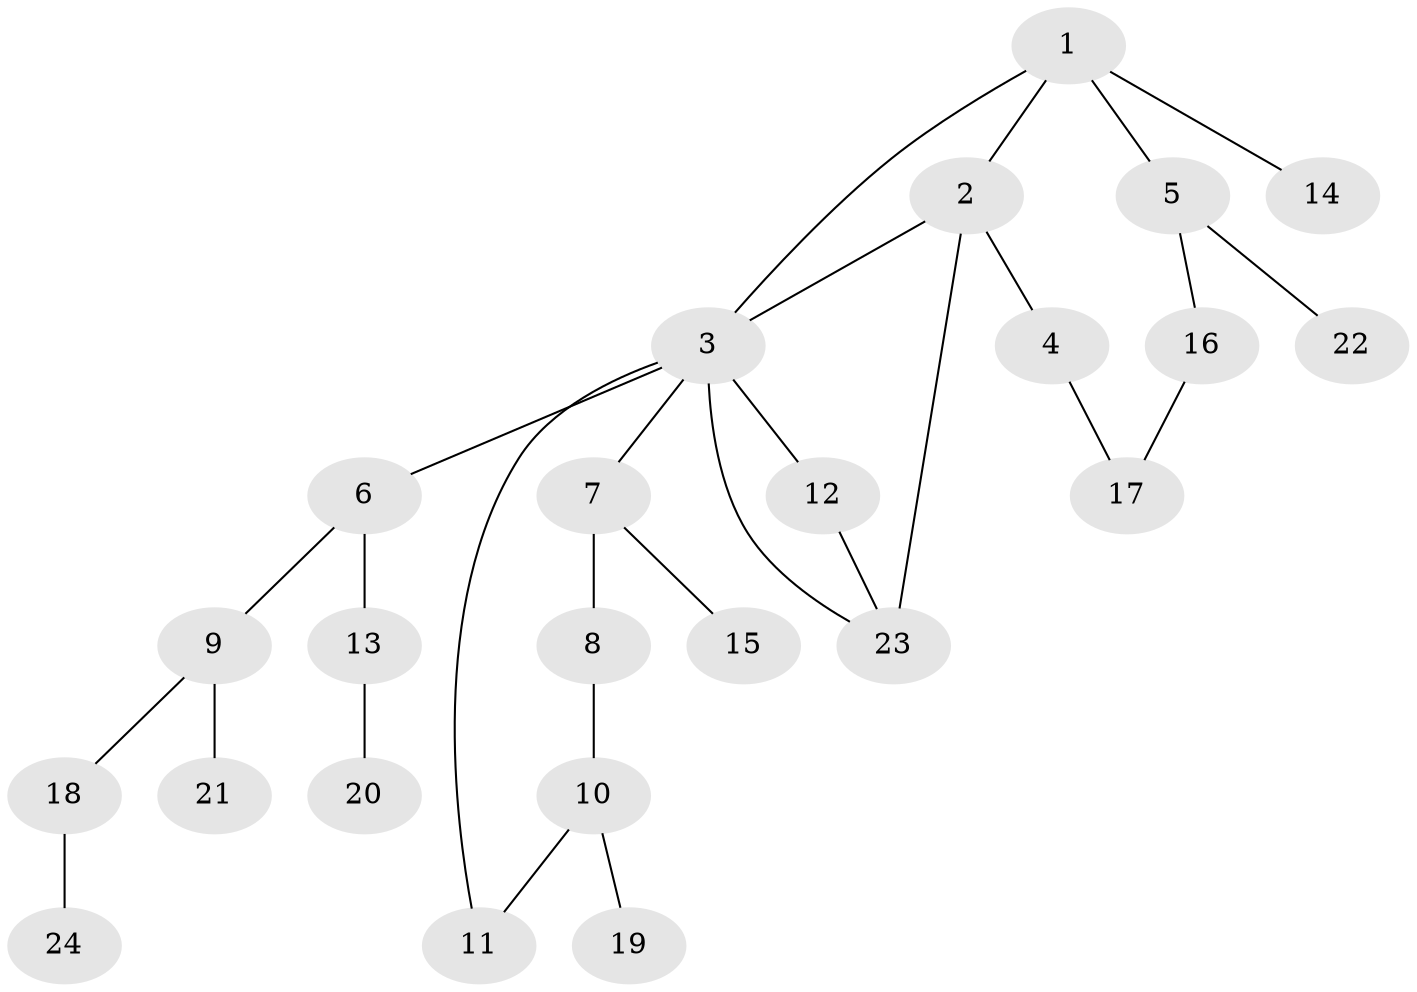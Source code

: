 // original degree distribution, {3: 0.20689655172413793, 4: 0.06896551724137931, 6: 0.017241379310344827, 5: 0.017241379310344827, 2: 0.3620689655172414, 1: 0.3275862068965517}
// Generated by graph-tools (version 1.1) at 2025/49/03/04/25 22:49:13]
// undirected, 24 vertices, 28 edges
graph export_dot {
  node [color=gray90,style=filled];
  1;
  2;
  3;
  4;
  5;
  6;
  7;
  8;
  9;
  10;
  11;
  12;
  13;
  14;
  15;
  16;
  17;
  18;
  19;
  20;
  21;
  22;
  23;
  24;
  1 -- 2 [weight=1.0];
  1 -- 3 [weight=1.0];
  1 -- 5 [weight=1.0];
  1 -- 14 [weight=1.0];
  2 -- 3 [weight=1.0];
  2 -- 4 [weight=1.0];
  2 -- 23 [weight=1.0];
  3 -- 6 [weight=1.0];
  3 -- 7 [weight=1.0];
  3 -- 11 [weight=1.0];
  3 -- 12 [weight=1.0];
  3 -- 23 [weight=1.0];
  4 -- 17 [weight=1.0];
  5 -- 16 [weight=1.0];
  5 -- 22 [weight=1.0];
  6 -- 9 [weight=1.0];
  6 -- 13 [weight=1.0];
  7 -- 8 [weight=1.0];
  7 -- 15 [weight=1.0];
  8 -- 10 [weight=1.0];
  9 -- 18 [weight=1.0];
  9 -- 21 [weight=1.0];
  10 -- 11 [weight=1.0];
  10 -- 19 [weight=1.0];
  12 -- 23 [weight=1.0];
  13 -- 20 [weight=1.0];
  16 -- 17 [weight=1.0];
  18 -- 24 [weight=1.0];
}
